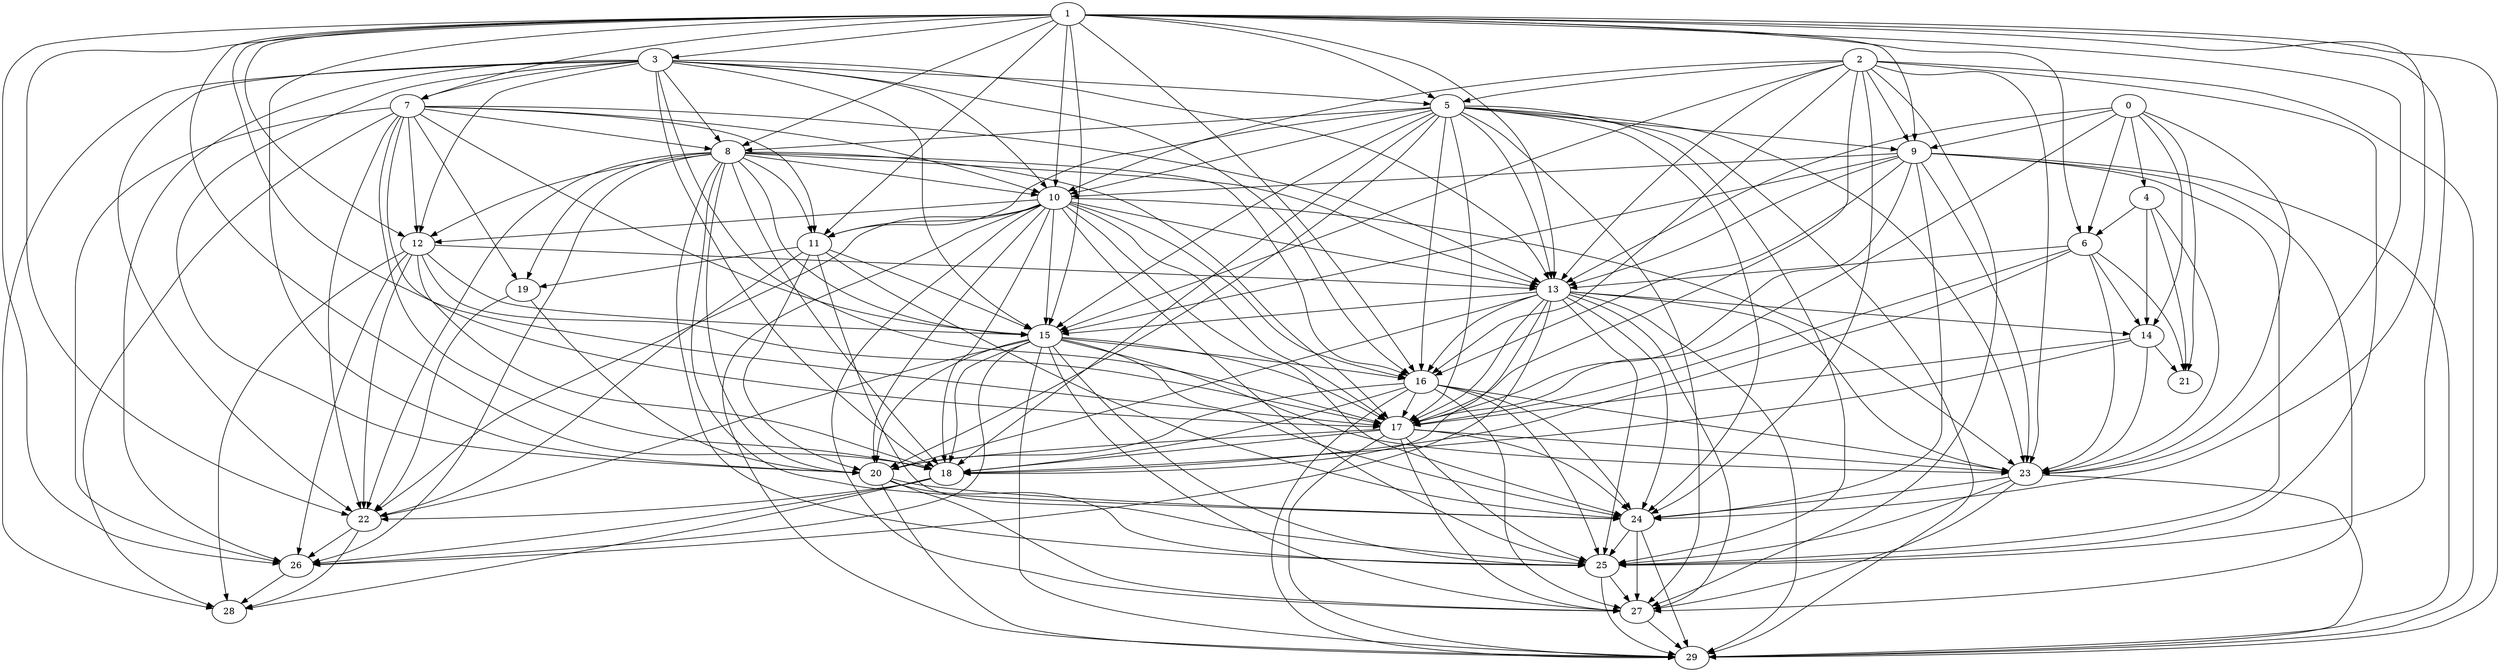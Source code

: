 digraph Geografico_nodes_30_distanciaMax_5 {
0;
1;
2;
3;
4;
5;
6;
7;
8;
9;
10;
11;
12;
13;
14;
15;
16;
17;
18;
19;
20;
21;
22;
23;
24;
25;
26;
27;
28;
29;
0 -> 4;
0 -> 6;
0 -> 9;
0 -> 13;
0 -> 14;
0 -> 17;
0 -> 21;
0 -> 23;
1 -> 3;
1 -> 5;
1 -> 6;
1 -> 7;
1 -> 8;
1 -> 9;
1 -> 10;
1 -> 11;
1 -> 12;
1 -> 13;
1 -> 15;
1 -> 16;
1 -> 17;
1 -> 18;
1 -> 20;
1 -> 22;
1 -> 23;
1 -> 24;
1 -> 25;
1 -> 26;
1 -> 29;
2 -> 5;
2 -> 9;
2 -> 10;
2 -> 13;
2 -> 15;
2 -> 16;
2 -> 17;
2 -> 23;
2 -> 24;
2 -> 25;
2 -> 27;
2 -> 29;
3 -> 5;
3 -> 7;
3 -> 8;
3 -> 10;
3 -> 12;
3 -> 13;
3 -> 15;
3 -> 16;
3 -> 17;
3 -> 18;
3 -> 20;
3 -> 22;
3 -> 26;
3 -> 28;
4 -> 6;
4 -> 14;
4 -> 21;
4 -> 23;
5 -> 8;
5 -> 9;
5 -> 10;
5 -> 11;
5 -> 13;
5 -> 15;
5 -> 16;
5 -> 17;
5 -> 18;
5 -> 20;
5 -> 23;
5 -> 24;
5 -> 25;
5 -> 27;
5 -> 29;
6 -> 13;
6 -> 14;
6 -> 17;
6 -> 18;
6 -> 21;
6 -> 23;
7 -> 8;
7 -> 10;
7 -> 11;
7 -> 12;
7 -> 13;
7 -> 15;
7 -> 17;
7 -> 18;
7 -> 19;
7 -> 22;
7 -> 26;
7 -> 28;
8 -> 10;
8 -> 11;
8 -> 12;
8 -> 13;
8 -> 15;
8 -> 16;
8 -> 17;
8 -> 18;
8 -> 19;
8 -> 20;
8 -> 22;
8 -> 24;
8 -> 25;
8 -> 26;
9 -> 10;
9 -> 13;
9 -> 15;
9 -> 16;
9 -> 17;
9 -> 23;
9 -> 24;
9 -> 25;
9 -> 27;
9 -> 29;
10 -> 11;
10 -> 12;
10 -> 13;
10 -> 15;
10 -> 16;
10 -> 17;
10 -> 18;
10 -> 20;
10 -> 22;
10 -> 23;
10 -> 24;
10 -> 25;
10 -> 27;
10 -> 29;
11 -> 15;
11 -> 19;
11 -> 20;
11 -> 22;
11 -> 24;
11 -> 25;
12 -> 13;
12 -> 15;
12 -> 17;
12 -> 18;
12 -> 22;
12 -> 26;
12 -> 28;
13 -> 14;
13 -> 15;
13 -> 16;
13 -> 17;
13 -> 18;
13 -> 20;
13 -> 23;
13 -> 24;
13 -> 25;
13 -> 26;
13 -> 27;
13 -> 29;
14 -> 17;
14 -> 18;
14 -> 21;
14 -> 23;
15 -> 16;
15 -> 17;
15 -> 18;
15 -> 20;
15 -> 22;
15 -> 23;
15 -> 24;
15 -> 25;
15 -> 26;
15 -> 27;
15 -> 29;
16 -> 17;
16 -> 18;
16 -> 20;
16 -> 23;
16 -> 24;
16 -> 25;
16 -> 27;
16 -> 29;
17 -> 18;
17 -> 20;
17 -> 23;
17 -> 24;
17 -> 25;
17 -> 27;
17 -> 29;
18 -> 22;
18 -> 26;
18 -> 28;
19 -> 20;
19 -> 22;
20 -> 24;
20 -> 25;
20 -> 27;
20 -> 29;
22 -> 26;
22 -> 28;
23 -> 24;
23 -> 25;
23 -> 27;
23 -> 29;
24 -> 25;
24 -> 27;
24 -> 29;
25 -> 27;
25 -> 29;
26 -> 28;
27 -> 29;
}